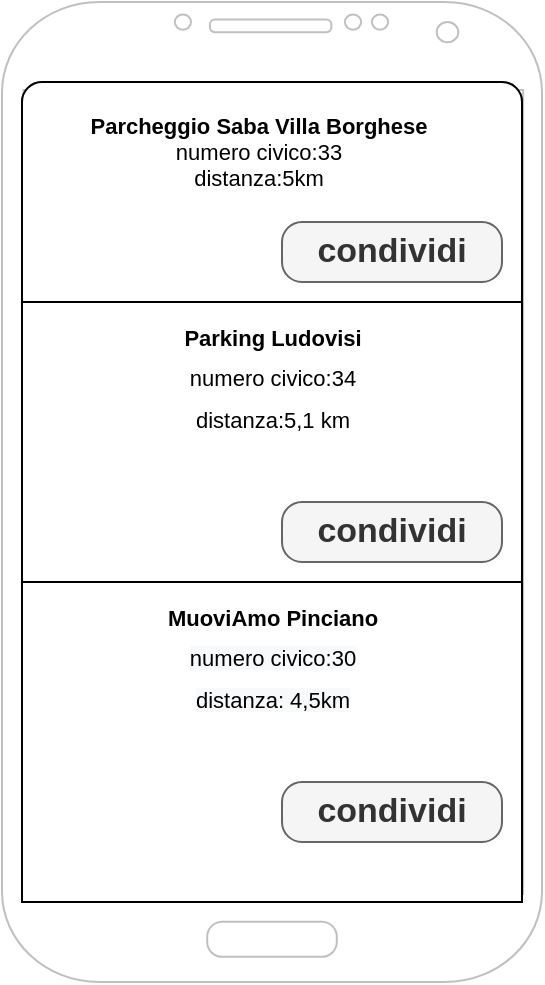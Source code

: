 <mxfile version="14.2.9" type="github">
  <diagram id="yGj9I8lR1U0CFMxcBAfA" name="Page-1">
    <mxGraphModel dx="782" dy="738" grid="1" gridSize="10" guides="1" tooltips="1" connect="1" arrows="1" fold="1" page="1" pageScale="1" pageWidth="827" pageHeight="1169" math="0" shadow="0">
      <root>
        <mxCell id="0" />
        <mxCell id="1" parent="0" />
        <mxCell id="xeuyCQ0-0__o0exJz9tu-1" value="" style="verticalLabelPosition=bottom;verticalAlign=top;html=1;shadow=0;dashed=0;strokeWidth=1;shape=mxgraph.android.phone2;strokeColor=#c0c0c0;" vertex="1" parent="1">
          <mxGeometry x="260" y="80" width="270" height="490" as="geometry" />
        </mxCell>
        <mxCell id="xeuyCQ0-0__o0exJz9tu-21" value="" style="strokeWidth=1;shadow=0;dashed=0;align=center;html=1;shape=mxgraph.mockup.rrect;rSize=10;fillColor=#f5f5f5;strokeColor=#666666;fontColor=#333333;" vertex="1" parent="1">
          <mxGeometry x="270" y="120" width="250" height="410" as="geometry" />
        </mxCell>
        <mxCell id="xeuyCQ0-0__o0exJz9tu-22" value="&lt;font style=&quot;font-size: 11px&quot;&gt;&lt;b style=&quot;color: rgb(0 , 0 , 0)&quot;&gt;Parking Ludovisi&lt;br&gt;&lt;/b&gt;&lt;span style=&quot;color: rgb(0 , 0 , 0) ; font-weight: 400&quot;&gt;numero civico:34&lt;/span&gt;&lt;br style=&quot;color: rgb(0 , 0 , 0) ; font-weight: 400&quot;&gt;&lt;span style=&quot;color: rgb(0 , 0 , 0) ; font-weight: 400&quot;&gt;distanza:5,1 km&lt;/span&gt;&lt;/font&gt;" style="strokeWidth=1;shadow=0;dashed=0;align=center;html=1;shape=mxgraph.mockup.rrect;rSize=0;fontSize=17;fontStyle=1;resizeWidth=1;verticalAlign=top;" vertex="1" parent="xeuyCQ0-0__o0exJz9tu-21">
          <mxGeometry width="250.0" height="140" relative="1" as="geometry">
            <mxPoint y="110" as="offset" />
          </mxGeometry>
        </mxCell>
        <mxCell id="xeuyCQ0-0__o0exJz9tu-23" value="&lt;b style=&quot;text-align: left ; color: rgb(0 , 0 , 0) ; font-family: &amp;#34;helvetica&amp;#34; ; font-size: 11px&quot;&gt;MuoviAmo Pinciano&lt;/b&gt;&lt;br&gt;&lt;span style=&quot;color: rgb(0 , 0 , 0) ; font-family: &amp;#34;helvetica&amp;#34; ; font-size: 11px ; font-style: normal ; font-weight: 400 ; letter-spacing: normal ; text-align: center ; text-indent: 0px ; text-transform: none ; word-spacing: 0px ; background-color: rgb(248 , 249 , 250) ; display: inline ; float: none&quot;&gt;numero civico:30&lt;/span&gt;&lt;br style=&quot;color: rgb(0 , 0 , 0) ; font-family: &amp;#34;helvetica&amp;#34; ; font-size: 11px ; font-style: normal ; font-weight: 400 ; letter-spacing: normal ; text-align: center ; text-indent: 0px ; text-transform: none ; word-spacing: 0px ; background-color: rgb(248 , 249 , 250)&quot;&gt;&lt;span style=&quot;color: rgb(0 , 0 , 0) ; font-family: &amp;#34;helvetica&amp;#34; ; font-size: 11px ; font-style: normal ; font-weight: 400 ; letter-spacing: normal ; text-align: center ; text-indent: 0px ; text-transform: none ; word-spacing: 0px ; background-color: rgb(248 , 249 , 250) ; display: inline ; float: none&quot;&gt;distanza: 4,5km&lt;/span&gt;" style="strokeWidth=1;shadow=0;dashed=0;align=center;html=1;shape=mxgraph.mockup.rrect;rSize=0;fontSize=17;fontStyle=1;resizeWidth=1;verticalAlign=top;" vertex="1" parent="xeuyCQ0-0__o0exJz9tu-21">
          <mxGeometry width="250" height="160" relative="1" as="geometry">
            <mxPoint y="250" as="offset" />
          </mxGeometry>
        </mxCell>
        <mxCell id="xeuyCQ0-0__o0exJz9tu-25" value="&lt;h2 class=&quot;qrShPb kno-ecr-pt PZPZlf mfMhoc PPT5v hNKfZe&quot; style=&quot;color: rgba(0 , 0 , 0 , 0.87) ; line-height: 1.34 ; margin: 0px 40px 0px 0px ; overflow: visible ; font-weight: normal ; position: relative ; transform-origin: left top ; overflow-wrap: break-word ; padding-bottom: 2px ; text-align: left ; background-color: rgb(255 , 255 , 255) ; font-family: &amp;#34;google sans&amp;#34; , &amp;#34;arial&amp;#34; , sans-serif &amp;#34;important&amp;#34; ; font-size: 12px&quot;&gt;&lt;br&gt;&lt;/h2&gt;" style="strokeWidth=1;shadow=0;dashed=0;align=center;html=1;shape=mxgraph.mockup.topButton;rSize=10;fontSize=17;fontStyle=1;resizeWidth=1;" vertex="1" parent="xeuyCQ0-0__o0exJz9tu-21">
          <mxGeometry width="250.0" height="110" relative="1" as="geometry" />
        </mxCell>
        <mxCell id="xeuyCQ0-0__o0exJz9tu-26" value="&lt;b&gt;Parcheggio Saba Villa Borghese&lt;br&gt;&lt;/b&gt;numero civico:33&lt;br&gt;distanza:5km" style="text;html=1;strokeColor=none;fillColor=none;align=center;verticalAlign=middle;whiteSpace=wrap;rounded=0;fontSize=11;" vertex="1" parent="xeuyCQ0-0__o0exJz9tu-21">
          <mxGeometry y="11.714" width="236.842" height="46.857" as="geometry" />
        </mxCell>
        <mxCell id="xeuyCQ0-0__o0exJz9tu-37" value="condividi" style="strokeWidth=1;shadow=0;dashed=0;align=center;html=1;shape=mxgraph.mockup.buttons.button;strokeColor=#666666;fontColor=#333333;mainText=;buttonStyle=round;fontSize=17;fontStyle=1;fillColor=#f5f5f5;whiteSpace=wrap;" vertex="1" parent="xeuyCQ0-0__o0exJz9tu-21">
          <mxGeometry x="130.0" y="70" width="110" height="30" as="geometry" />
        </mxCell>
        <mxCell id="xeuyCQ0-0__o0exJz9tu-36" value="condividi" style="strokeWidth=1;shadow=0;dashed=0;align=center;html=1;shape=mxgraph.mockup.buttons.button;strokeColor=#666666;fontColor=#333333;mainText=;buttonStyle=round;fontSize=17;fontStyle=1;fillColor=#f5f5f5;whiteSpace=wrap;" vertex="1" parent="xeuyCQ0-0__o0exJz9tu-21">
          <mxGeometry x="130" y="210" width="110" height="30" as="geometry" />
        </mxCell>
        <mxCell id="xeuyCQ0-0__o0exJz9tu-35" value="condividi" style="strokeWidth=1;shadow=0;dashed=0;align=center;html=1;shape=mxgraph.mockup.buttons.button;strokeColor=#666666;fontColor=#333333;mainText=;buttonStyle=round;fontSize=17;fontStyle=1;fillColor=#f5f5f5;whiteSpace=wrap;" vertex="1" parent="xeuyCQ0-0__o0exJz9tu-21">
          <mxGeometry x="130" y="350" width="110" height="30" as="geometry" />
        </mxCell>
      </root>
    </mxGraphModel>
  </diagram>
</mxfile>
